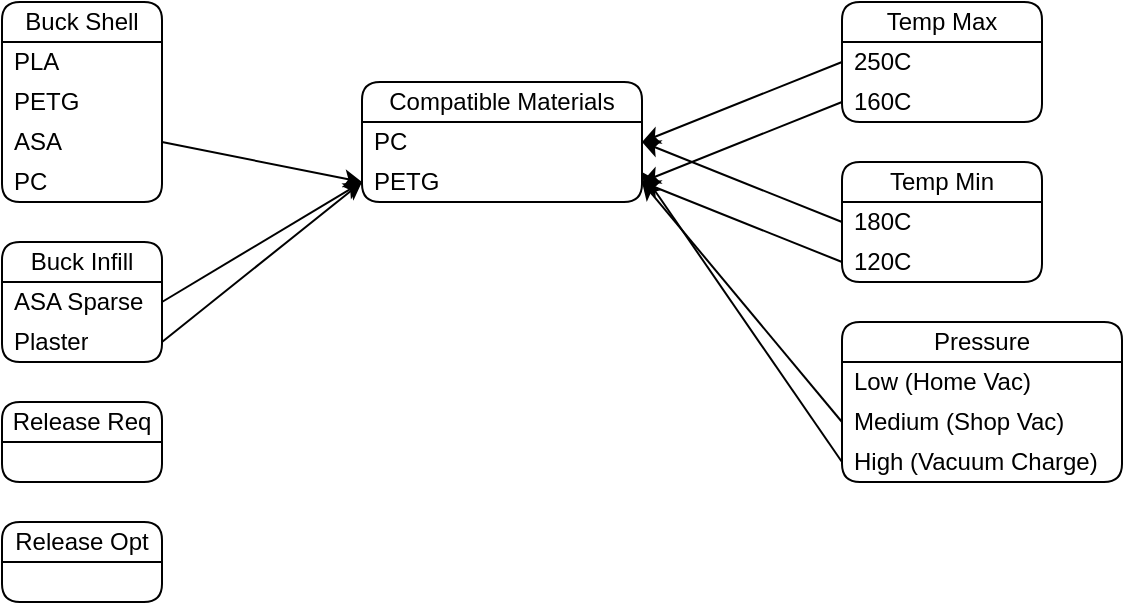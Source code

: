 <mxfile version="28.2.8" pages="2">
  <diagram id="kauj5W25_MrRi3jXMNsB" name="Compatibility">
    <mxGraphModel dx="1142" dy="570" grid="1" gridSize="10" guides="1" tooltips="1" connect="1" arrows="1" fold="1" page="1" pageScale="1" pageWidth="800" pageHeight="400" math="0" shadow="0">
      <root>
        <mxCell id="0" />
        <mxCell id="1" parent="0" />
        <mxCell id="bvfs3JJS9PauOAXElyB6-2" value="Buck Shell" style="swimlane;fontStyle=0;childLayout=stackLayout;horizontal=1;startSize=20;horizontalStack=0;resizeParent=1;resizeParentMax=0;resizeLast=0;collapsible=0;marginBottom=0;whiteSpace=wrap;html=1;rounded=1;container=1;" vertex="1" parent="1">
          <mxGeometry x="80" y="80" width="80" height="100" as="geometry" />
        </mxCell>
        <mxCell id="bvfs3JJS9PauOAXElyB6-27" value="PLA" style="text;strokeColor=none;fillColor=none;align=left;verticalAlign=middle;spacingLeft=4;spacingRight=4;overflow=hidden;points=[[0,0.5],[1,0.5]];portConstraint=eastwest;rotatable=0;whiteSpace=wrap;html=1;" vertex="1" parent="bvfs3JJS9PauOAXElyB6-2">
          <mxGeometry y="20" width="80" height="20" as="geometry" />
        </mxCell>
        <mxCell id="bvfs3JJS9PauOAXElyB6-28" value="PETG" style="text;strokeColor=none;fillColor=none;align=left;verticalAlign=middle;spacingLeft=4;spacingRight=4;overflow=hidden;points=[[0,0.5],[1,0.5]];portConstraint=eastwest;rotatable=0;whiteSpace=wrap;html=1;" vertex="1" parent="bvfs3JJS9PauOAXElyB6-2">
          <mxGeometry y="40" width="80" height="20" as="geometry" />
        </mxCell>
        <mxCell id="bvfs3JJS9PauOAXElyB6-3" value="ASA" style="text;strokeColor=none;fillColor=none;align=left;verticalAlign=middle;spacingLeft=4;spacingRight=4;overflow=hidden;points=[[0,0.5],[1,0.5]];portConstraint=eastwest;rotatable=0;whiteSpace=wrap;html=1;" vertex="1" parent="bvfs3JJS9PauOAXElyB6-2">
          <mxGeometry y="60" width="80" height="20" as="geometry" />
        </mxCell>
        <mxCell id="bvfs3JJS9PauOAXElyB6-29" value="PC" style="text;strokeColor=none;fillColor=none;align=left;verticalAlign=middle;spacingLeft=4;spacingRight=4;overflow=hidden;points=[[0,0.5],[1,0.5]];portConstraint=eastwest;rotatable=0;whiteSpace=wrap;html=1;" vertex="1" parent="bvfs3JJS9PauOAXElyB6-2">
          <mxGeometry y="80" width="80" height="20" as="geometry" />
        </mxCell>
        <mxCell id="bvfs3JJS9PauOAXElyB6-6" value="Buck Infill" style="swimlane;fontStyle=0;childLayout=stackLayout;horizontal=1;startSize=20;horizontalStack=0;resizeParent=1;resizeParentMax=0;resizeLast=0;collapsible=0;marginBottom=0;whiteSpace=wrap;html=1;rounded=1;container=1;" vertex="1" parent="1">
          <mxGeometry x="80" y="200" width="80" height="60" as="geometry" />
        </mxCell>
        <mxCell id="bvfs3JJS9PauOAXElyB6-7" value="ASA Sparse" style="text;strokeColor=none;fillColor=none;align=left;verticalAlign=middle;spacingLeft=4;spacingRight=4;overflow=hidden;points=[[0,0.5],[1,0.5]];portConstraint=eastwest;rotatable=0;whiteSpace=wrap;html=1;" vertex="1" parent="bvfs3JJS9PauOAXElyB6-6">
          <mxGeometry y="20" width="80" height="20" as="geometry" />
        </mxCell>
        <mxCell id="bvfs3JJS9PauOAXElyB6-8" value="Plaster" style="text;strokeColor=none;fillColor=none;align=left;verticalAlign=middle;spacingLeft=4;spacingRight=4;overflow=hidden;points=[[0,0.5],[1,0.5]];portConstraint=eastwest;rotatable=0;whiteSpace=wrap;html=1;" vertex="1" parent="bvfs3JJS9PauOAXElyB6-6">
          <mxGeometry y="40" width="80" height="20" as="geometry" />
        </mxCell>
        <mxCell id="bvfs3JJS9PauOAXElyB6-10" value="Compatible Materials" style="swimlane;fontStyle=0;childLayout=stackLayout;horizontal=1;startSize=20;horizontalStack=0;resizeParent=1;resizeParentMax=0;resizeLast=0;collapsible=0;marginBottom=0;whiteSpace=wrap;html=1;rounded=1;container=1;" vertex="1" parent="1">
          <mxGeometry x="260" y="120" width="140" height="60" as="geometry" />
        </mxCell>
        <mxCell id="bvfs3JJS9PauOAXElyB6-30" value="PC" style="text;strokeColor=none;fillColor=none;align=left;verticalAlign=middle;spacingLeft=4;spacingRight=4;overflow=hidden;points=[[0,0.5],[1,0.5]];portConstraint=eastwest;rotatable=0;whiteSpace=wrap;html=1;" vertex="1" parent="bvfs3JJS9PauOAXElyB6-10">
          <mxGeometry y="20" width="140" height="20" as="geometry" />
        </mxCell>
        <mxCell id="bvfs3JJS9PauOAXElyB6-11" value="PETG" style="text;strokeColor=none;fillColor=none;align=left;verticalAlign=middle;spacingLeft=4;spacingRight=4;overflow=hidden;points=[[0,0.5],[1,0.5]];portConstraint=eastwest;rotatable=0;whiteSpace=wrap;html=1;" vertex="1" parent="bvfs3JJS9PauOAXElyB6-10">
          <mxGeometry y="40" width="140" height="20" as="geometry" />
        </mxCell>
        <mxCell id="bvfs3JJS9PauOAXElyB6-14" style="rounded=0;orthogonalLoop=1;jettySize=auto;html=1;exitX=1;exitY=0.5;exitDx=0;exitDy=0;entryX=0;entryY=0.5;entryDx=0;entryDy=0;" edge="1" parent="1" source="bvfs3JJS9PauOAXElyB6-3" target="bvfs3JJS9PauOAXElyB6-11">
          <mxGeometry relative="1" as="geometry" />
        </mxCell>
        <mxCell id="bvfs3JJS9PauOAXElyB6-15" style="edgeStyle=none;shape=connector;rounded=0;orthogonalLoop=1;jettySize=auto;html=1;exitX=1;exitY=0.5;exitDx=0;exitDy=0;entryX=0;entryY=0.5;entryDx=0;entryDy=0;strokeColor=default;align=center;verticalAlign=middle;fontFamily=Helvetica;fontSize=11;fontColor=default;labelBackgroundColor=default;endArrow=classic;" edge="1" parent="1" source="bvfs3JJS9PauOAXElyB6-7" target="bvfs3JJS9PauOAXElyB6-11">
          <mxGeometry relative="1" as="geometry" />
        </mxCell>
        <mxCell id="bvfs3JJS9PauOAXElyB6-16" style="edgeStyle=none;shape=connector;rounded=0;orthogonalLoop=1;jettySize=auto;html=1;exitX=1;exitY=0.5;exitDx=0;exitDy=0;entryX=0;entryY=0.5;entryDx=0;entryDy=0;strokeColor=default;align=center;verticalAlign=middle;fontFamily=Helvetica;fontSize=11;fontColor=default;labelBackgroundColor=default;endArrow=classic;" edge="1" parent="1" source="bvfs3JJS9PauOAXElyB6-8" target="bvfs3JJS9PauOAXElyB6-11">
          <mxGeometry relative="1" as="geometry" />
        </mxCell>
        <mxCell id="bvfs3JJS9PauOAXElyB6-18" value="Temp Min" style="swimlane;fontStyle=0;childLayout=stackLayout;horizontal=1;startSize=20;horizontalStack=0;resizeParent=1;resizeParentMax=0;resizeLast=0;collapsible=0;marginBottom=0;whiteSpace=wrap;html=1;rounded=1;container=1;" vertex="1" parent="1">
          <mxGeometry x="500" y="160" width="100" height="60" as="geometry" />
        </mxCell>
        <mxCell id="bvfs3JJS9PauOAXElyB6-31" value="180C" style="text;strokeColor=none;fillColor=none;align=left;verticalAlign=middle;spacingLeft=4;spacingRight=4;overflow=hidden;points=[[0,0.5],[1,0.5]];portConstraint=eastwest;rotatable=0;whiteSpace=wrap;html=1;" vertex="1" parent="bvfs3JJS9PauOAXElyB6-18">
          <mxGeometry y="20" width="100" height="20" as="geometry" />
        </mxCell>
        <mxCell id="bvfs3JJS9PauOAXElyB6-19" value="120C" style="text;strokeColor=none;fillColor=none;align=left;verticalAlign=middle;spacingLeft=4;spacingRight=4;overflow=hidden;points=[[0,0.5],[1,0.5]];portConstraint=eastwest;rotatable=0;whiteSpace=wrap;html=1;" vertex="1" parent="bvfs3JJS9PauOAXElyB6-18">
          <mxGeometry y="40" width="100" height="20" as="geometry" />
        </mxCell>
        <mxCell id="bvfs3JJS9PauOAXElyB6-20" value="Pressure" style="swimlane;fontStyle=0;childLayout=stackLayout;horizontal=1;startSize=20;horizontalStack=0;resizeParent=1;resizeParentMax=0;resizeLast=0;collapsible=0;marginBottom=0;whiteSpace=wrap;html=1;rounded=1;container=1;" vertex="1" parent="1">
          <mxGeometry x="500" y="240" width="140" height="80" as="geometry" />
        </mxCell>
        <mxCell id="bvfs3JJS9PauOAXElyB6-26" value="Low (Home Vac)" style="text;strokeColor=none;fillColor=none;align=left;verticalAlign=middle;spacingLeft=4;spacingRight=4;overflow=hidden;points=[[0,0.5],[1,0.5]];portConstraint=eastwest;rotatable=0;whiteSpace=wrap;html=1;" vertex="1" parent="bvfs3JJS9PauOAXElyB6-20">
          <mxGeometry y="20" width="140" height="20" as="geometry" />
        </mxCell>
        <mxCell id="bvfs3JJS9PauOAXElyB6-21" value="Medium (Shop Vac)" style="text;strokeColor=none;fillColor=none;align=left;verticalAlign=middle;spacingLeft=4;spacingRight=4;overflow=hidden;points=[[0,0.5],[1,0.5]];portConstraint=eastwest;rotatable=0;whiteSpace=wrap;html=1;" vertex="1" parent="bvfs3JJS9PauOAXElyB6-20">
          <mxGeometry y="40" width="140" height="20" as="geometry" />
        </mxCell>
        <mxCell id="bvfs3JJS9PauOAXElyB6-22" value="High (Vacuum Charge)" style="text;strokeColor=none;fillColor=none;align=left;verticalAlign=middle;spacingLeft=4;spacingRight=4;overflow=hidden;points=[[0,0.5],[1,0.5]];portConstraint=eastwest;rotatable=0;whiteSpace=wrap;html=1;" vertex="1" parent="bvfs3JJS9PauOAXElyB6-20">
          <mxGeometry y="60" width="140" height="20" as="geometry" />
        </mxCell>
        <mxCell id="bvfs3JJS9PauOAXElyB6-23" style="edgeStyle=none;shape=connector;rounded=0;orthogonalLoop=1;jettySize=auto;html=1;exitX=0;exitY=0.5;exitDx=0;exitDy=0;entryX=1;entryY=0.5;entryDx=0;entryDy=0;strokeColor=default;align=center;verticalAlign=middle;fontFamily=Helvetica;fontSize=11;fontColor=default;labelBackgroundColor=default;endArrow=classic;" edge="1" parent="1" source="bvfs3JJS9PauOAXElyB6-21" target="bvfs3JJS9PauOAXElyB6-11">
          <mxGeometry relative="1" as="geometry" />
        </mxCell>
        <mxCell id="bvfs3JJS9PauOAXElyB6-24" style="edgeStyle=none;shape=connector;rounded=0;orthogonalLoop=1;jettySize=auto;html=1;exitX=0;exitY=0.5;exitDx=0;exitDy=0;entryX=1;entryY=0.75;entryDx=0;entryDy=0;strokeColor=default;align=center;verticalAlign=middle;fontFamily=Helvetica;fontSize=11;fontColor=default;labelBackgroundColor=default;endArrow=classic;" edge="1" parent="1" source="bvfs3JJS9PauOAXElyB6-22" target="bvfs3JJS9PauOAXElyB6-10">
          <mxGeometry relative="1" as="geometry" />
        </mxCell>
        <mxCell id="bvfs3JJS9PauOAXElyB6-25" style="edgeStyle=none;shape=connector;rounded=0;orthogonalLoop=1;jettySize=auto;html=1;exitX=0;exitY=0.5;exitDx=0;exitDy=0;entryX=1;entryY=0.5;entryDx=0;entryDy=0;strokeColor=default;align=center;verticalAlign=middle;fontFamily=Helvetica;fontSize=11;fontColor=default;labelBackgroundColor=default;endArrow=classic;" edge="1" parent="1" source="bvfs3JJS9PauOAXElyB6-19" target="bvfs3JJS9PauOAXElyB6-11">
          <mxGeometry relative="1" as="geometry" />
        </mxCell>
        <mxCell id="bvfs3JJS9PauOAXElyB6-32" style="edgeStyle=none;shape=connector;rounded=0;orthogonalLoop=1;jettySize=auto;html=1;exitX=0;exitY=0.5;exitDx=0;exitDy=0;entryX=1;entryY=0.5;entryDx=0;entryDy=0;strokeColor=default;align=center;verticalAlign=middle;fontFamily=Helvetica;fontSize=11;fontColor=default;labelBackgroundColor=default;endArrow=classic;" edge="1" parent="1" source="bvfs3JJS9PauOAXElyB6-31" target="bvfs3JJS9PauOAXElyB6-30">
          <mxGeometry relative="1" as="geometry" />
        </mxCell>
        <mxCell id="bvfs3JJS9PauOAXElyB6-33" value="Release Req" style="swimlane;fontStyle=0;childLayout=stackLayout;horizontal=1;startSize=20;horizontalStack=0;resizeParent=1;resizeParentMax=0;resizeLast=0;collapsible=0;marginBottom=0;whiteSpace=wrap;html=1;rounded=1;container=1;" vertex="1" parent="1">
          <mxGeometry x="80" y="280" width="80" height="40" as="geometry" />
        </mxCell>
        <mxCell id="bvfs3JJS9PauOAXElyB6-36" value="Release Opt" style="swimlane;fontStyle=0;childLayout=stackLayout;horizontal=1;startSize=20;horizontalStack=0;resizeParent=1;resizeParentMax=0;resizeLast=0;collapsible=0;marginBottom=0;whiteSpace=wrap;html=1;rounded=1;container=1;" vertex="1" parent="1">
          <mxGeometry x="80" y="340" width="80" height="40" as="geometry" />
        </mxCell>
        <mxCell id="bvfs3JJS9PauOAXElyB6-44" value="Temp Max" style="swimlane;fontStyle=0;childLayout=stackLayout;horizontal=1;startSize=20;horizontalStack=0;resizeParent=1;resizeParentMax=0;resizeLast=0;collapsible=0;marginBottom=0;whiteSpace=wrap;html=1;rounded=1;container=1;" vertex="1" parent="1">
          <mxGeometry x="500" y="80" width="100" height="60" as="geometry" />
        </mxCell>
        <mxCell id="bvfs3JJS9PauOAXElyB6-45" value="250C" style="text;strokeColor=none;fillColor=none;align=left;verticalAlign=middle;spacingLeft=4;spacingRight=4;overflow=hidden;points=[[0,0.5],[1,0.5]];portConstraint=eastwest;rotatable=0;whiteSpace=wrap;html=1;" vertex="1" parent="bvfs3JJS9PauOAXElyB6-44">
          <mxGeometry y="20" width="100" height="20" as="geometry" />
        </mxCell>
        <mxCell id="bvfs3JJS9PauOAXElyB6-46" value="160C" style="text;strokeColor=none;fillColor=none;align=left;verticalAlign=middle;spacingLeft=4;spacingRight=4;overflow=hidden;points=[[0,0.5],[1,0.5]];portConstraint=eastwest;rotatable=0;whiteSpace=wrap;html=1;" vertex="1" parent="bvfs3JJS9PauOAXElyB6-44">
          <mxGeometry y="40" width="100" height="20" as="geometry" />
        </mxCell>
        <mxCell id="bvfs3JJS9PauOAXElyB6-47" style="edgeStyle=none;shape=connector;rounded=0;orthogonalLoop=1;jettySize=auto;html=1;exitX=0;exitY=0.5;exitDx=0;exitDy=0;entryX=1;entryY=0.5;entryDx=0;entryDy=0;strokeColor=default;align=center;verticalAlign=middle;fontFamily=Helvetica;fontSize=11;fontColor=default;labelBackgroundColor=default;endArrow=classic;" edge="1" parent="1" source="bvfs3JJS9PauOAXElyB6-46" target="bvfs3JJS9PauOAXElyB6-11">
          <mxGeometry relative="1" as="geometry" />
        </mxCell>
        <mxCell id="bvfs3JJS9PauOAXElyB6-48" style="edgeStyle=none;shape=connector;rounded=0;orthogonalLoop=1;jettySize=auto;html=1;exitX=0;exitY=0.5;exitDx=0;exitDy=0;entryX=1;entryY=0.5;entryDx=0;entryDy=0;strokeColor=default;align=center;verticalAlign=middle;fontFamily=Helvetica;fontSize=11;fontColor=default;labelBackgroundColor=default;endArrow=classic;" edge="1" parent="1" source="bvfs3JJS9PauOAXElyB6-45" target="bvfs3JJS9PauOAXElyB6-30">
          <mxGeometry relative="1" as="geometry" />
        </mxCell>
      </root>
    </mxGraphModel>
  </diagram>
  <diagram name="Page-1" id="-gFz8rXc9X9m0aZYtLIu">
    <mxGraphModel dx="1177" dy="826" grid="1" gridSize="10" guides="1" tooltips="1" connect="1" arrows="1" fold="1" page="1" pageScale="1" pageWidth="600" pageHeight="600" math="0" shadow="0">
      <root>
        <mxCell id="0" />
        <mxCell id="1" parent="0" />
        <mxCell id="uYjwQPphs-keT0hxFVzZ-20" style="edgeStyle=orthogonalEdgeStyle;rounded=0;orthogonalLoop=1;jettySize=auto;html=1;exitX=1;exitY=0.5;exitDx=0;exitDy=0;entryX=0;entryY=0.5;entryDx=0;entryDy=0;" edge="1" parent="1" source="GpopK9TiqDCcpEPvR-oR-17" target="uYjwQPphs-keT0hxFVzZ-1">
          <mxGeometry relative="1" as="geometry" />
        </mxCell>
        <mxCell id="GpopK9TiqDCcpEPvR-oR-17" value="Current Process" style="rounded=1;whiteSpace=wrap;html=1;fontFamily=Helvetica;fontSize=11;fontColor=default;labelBackgroundColor=default;absoluteArcSize=1;container=1;dropTarget=1;collapsible=0;recursiveResize=0;labelPosition=center;verticalLabelPosition=top;align=center;verticalAlign=bottom;" parent="1" vertex="1">
          <mxGeometry x="40" y="40" width="560" height="160" as="geometry" />
        </mxCell>
        <mxCell id="GpopK9TiqDCcpEPvR-oR-12" style="edgeStyle=none;shape=connector;rounded=0;orthogonalLoop=1;jettySize=auto;html=1;exitX=1;exitY=0.5;exitDx=0;exitDy=0;entryX=0;entryY=0.5;entryDx=0;entryDy=0;strokeColor=default;align=center;verticalAlign=middle;fontFamily=Helvetica;fontSize=11;fontColor=default;labelBackgroundColor=default;endArrow=classic;" parent="GpopK9TiqDCcpEPvR-oR-17" source="GpopK9TiqDCcpEPvR-oR-4" target="GpopK9TiqDCcpEPvR-oR-8" edge="1">
          <mxGeometry relative="1" as="geometry" />
        </mxCell>
        <mxCell id="GpopK9TiqDCcpEPvR-oR-4" value="3D Printed Buck" style="swimlane;fontStyle=0;childLayout=stackLayout;horizontal=1;startSize=20;horizontalStack=0;resizeParent=1;resizeParentMax=0;resizeLast=0;collapsible=0;marginBottom=0;whiteSpace=wrap;html=1;rounded=1;container=1;fontFamily=Helvetica;fontSize=11;fontColor=default;labelBackgroundColor=default;" parent="GpopK9TiqDCcpEPvR-oR-17" vertex="1">
          <mxGeometry x="20" y="20" width="100" height="120" as="geometry" />
        </mxCell>
        <mxCell id="GpopK9TiqDCcpEPvR-oR-13" value="Positive Mold" style="text;strokeColor=none;fillColor=none;align=left;verticalAlign=middle;spacingLeft=4;spacingRight=4;overflow=hidden;points=[[0,0.5],[1,0.5]];portConstraint=eastwest;rotatable=0;whiteSpace=wrap;html=1;fontFamily=Helvetica;fontSize=11;fontColor=default;labelBackgroundColor=default;" parent="GpopK9TiqDCcpEPvR-oR-4" vertex="1">
          <mxGeometry y="20" width="100" height="20" as="geometry" />
        </mxCell>
        <mxCell id="GpopK9TiqDCcpEPvR-oR-16" value="Sanding required" style="text;strokeColor=none;fillColor=none;align=left;verticalAlign=middle;spacingLeft=4;spacingRight=4;overflow=hidden;points=[[0,0.5],[1,0.5]];portConstraint=eastwest;rotatable=0;whiteSpace=wrap;html=1;fontFamily=Helvetica;fontSize=11;fontColor=default;labelBackgroundColor=default;" parent="GpopK9TiqDCcpEPvR-oR-4" vertex="1">
          <mxGeometry y="40" width="100" height="20" as="geometry" />
        </mxCell>
        <mxCell id="GpopK9TiqDCcpEPvR-oR-5" value="Thin Walls" style="text;strokeColor=none;fillColor=none;align=left;verticalAlign=middle;spacingLeft=4;spacingRight=4;overflow=hidden;points=[[0,0.5],[1,0.5]];portConstraint=eastwest;rotatable=0;whiteSpace=wrap;html=1;fontFamily=Helvetica;fontSize=11;fontColor=default;labelBackgroundColor=default;" parent="GpopK9TiqDCcpEPvR-oR-4" vertex="1">
          <mxGeometry y="60" width="100" height="20" as="geometry" />
        </mxCell>
        <mxCell id="GpopK9TiqDCcpEPvR-oR-6" value="Hollow Infill" style="text;strokeColor=none;fillColor=none;align=left;verticalAlign=middle;spacingLeft=4;spacingRight=4;overflow=hidden;points=[[0,0.5],[1,0.5]];portConstraint=eastwest;rotatable=0;whiteSpace=wrap;html=1;fontFamily=Helvetica;fontSize=11;fontColor=default;labelBackgroundColor=default;" parent="GpopK9TiqDCcpEPvR-oR-4" vertex="1">
          <mxGeometry y="80" width="100" height="20" as="geometry" />
        </mxCell>
        <mxCell id="GpopK9TiqDCcpEPvR-oR-7" value="~ 12h print" style="text;strokeColor=none;fillColor=none;align=left;verticalAlign=middle;spacingLeft=4;spacingRight=4;overflow=hidden;points=[[0,0.5],[1,0.5]];portConstraint=eastwest;rotatable=0;whiteSpace=wrap;html=1;fontFamily=Helvetica;fontSize=11;fontColor=default;labelBackgroundColor=default;" parent="GpopK9TiqDCcpEPvR-oR-4" vertex="1">
          <mxGeometry y="100" width="100" height="20" as="geometry" />
        </mxCell>
        <mxCell id="GpopK9TiqDCcpEPvR-oR-37" style="edgeStyle=none;shape=connector;rounded=0;orthogonalLoop=1;jettySize=auto;html=1;exitX=1;exitY=0.5;exitDx=0;exitDy=0;entryX=0;entryY=0.5;entryDx=0;entryDy=0;strokeColor=default;align=center;verticalAlign=middle;fontFamily=Helvetica;fontSize=11;fontColor=default;labelBackgroundColor=default;endArrow=classic;" parent="GpopK9TiqDCcpEPvR-oR-17" source="GpopK9TiqDCcpEPvR-oR-8" target="GpopK9TiqDCcpEPvR-oR-33" edge="1">
          <mxGeometry relative="1" as="geometry" />
        </mxCell>
        <mxCell id="GpopK9TiqDCcpEPvR-oR-8" value="Plaster Fill" style="swimlane;fontStyle=0;childLayout=stackLayout;horizontal=1;startSize=20;horizontalStack=0;resizeParent=1;resizeParentMax=0;resizeLast=0;collapsible=0;marginBottom=0;whiteSpace=wrap;html=1;rounded=1;container=1;fontFamily=Helvetica;fontSize=11;fontColor=default;labelBackgroundColor=default;" parent="GpopK9TiqDCcpEPvR-oR-17" vertex="1">
          <mxGeometry x="140" y="50" width="100" height="60" as="geometry" />
        </mxCell>
        <mxCell id="GpopK9TiqDCcpEPvR-oR-9" value="~ 3.5-4kg required" style="text;strokeColor=none;fillColor=none;align=left;verticalAlign=middle;spacingLeft=4;spacingRight=4;overflow=hidden;points=[[0,0.5],[1,0.5]];portConstraint=eastwest;rotatable=0;whiteSpace=wrap;html=1;fontFamily=Helvetica;fontSize=11;fontColor=default;labelBackgroundColor=default;" parent="GpopK9TiqDCcpEPvR-oR-8" vertex="1">
          <mxGeometry y="20" width="100" height="20" as="geometry" />
        </mxCell>
        <mxCell id="GpopK9TiqDCcpEPvR-oR-14" value="24h curing time" style="text;strokeColor=none;fillColor=none;align=left;verticalAlign=middle;spacingLeft=4;spacingRight=4;overflow=hidden;points=[[0,0.5],[1,0.5]];portConstraint=eastwest;rotatable=0;whiteSpace=wrap;html=1;fontFamily=Helvetica;fontSize=11;fontColor=default;labelBackgroundColor=default;" parent="GpopK9TiqDCcpEPvR-oR-8" vertex="1">
          <mxGeometry y="40" width="100" height="20" as="geometry" />
        </mxCell>
        <mxCell id="GpopK9TiqDCcpEPvR-oR-18" value="Limitations" style="swimlane;fontStyle=0;childLayout=stackLayout;horizontal=1;startSize=20;horizontalStack=0;resizeParent=1;resizeParentMax=0;resizeLast=0;collapsible=0;marginBottom=0;whiteSpace=wrap;html=1;rounded=1;container=1;fontFamily=Helvetica;fontSize=11;fontColor=default;labelBackgroundColor=default;" parent="GpopK9TiqDCcpEPvR-oR-17" vertex="1">
          <mxGeometry x="380" y="40" width="160" height="80" as="geometry" />
        </mxCell>
        <mxCell id="GpopK9TiqDCcpEPvR-oR-19" value="Limited to the 3d print material" style="text;strokeColor=none;fillColor=none;align=left;verticalAlign=middle;spacingLeft=4;spacingRight=4;overflow=hidden;points=[[0,0.5],[1,0.5]];portConstraint=eastwest;rotatable=0;whiteSpace=wrap;html=1;fontFamily=Helvetica;fontSize=11;fontColor=default;labelBackgroundColor=default;" parent="GpopK9TiqDCcpEPvR-oR-18" vertex="1">
          <mxGeometry y="20" width="160" height="20" as="geometry" />
        </mxCell>
        <mxCell id="GpopK9TiqDCcpEPvR-oR-20" value="Very heavy due to the plaster" style="text;strokeColor=none;fillColor=none;align=left;verticalAlign=middle;spacingLeft=4;spacingRight=4;overflow=hidden;points=[[0,0.5],[1,0.5]];portConstraint=eastwest;rotatable=0;whiteSpace=wrap;html=1;fontFamily=Helvetica;fontSize=11;fontColor=default;labelBackgroundColor=default;" parent="GpopK9TiqDCcpEPvR-oR-18" vertex="1">
          <mxGeometry y="40" width="160" height="20" as="geometry" />
        </mxCell>
        <mxCell id="GpopK9TiqDCcpEPvR-oR-56" value="Buck delamination" style="text;strokeColor=none;fillColor=none;align=left;verticalAlign=middle;spacingLeft=4;spacingRight=4;overflow=hidden;points=[[0,0.5],[1,0.5]];portConstraint=eastwest;rotatable=0;whiteSpace=wrap;html=1;fontFamily=Helvetica;fontSize=11;fontColor=default;labelBackgroundColor=default;" parent="GpopK9TiqDCcpEPvR-oR-18" vertex="1">
          <mxGeometry y="60" width="160" height="20" as="geometry" />
        </mxCell>
        <mxCell id="GpopK9TiqDCcpEPvR-oR-33" value="Vacuum Form" style="swimlane;fontStyle=0;childLayout=stackLayout;horizontal=1;startSize=20;horizontalStack=0;resizeParent=1;resizeParentMax=0;resizeLast=0;collapsible=0;marginBottom=0;whiteSpace=wrap;html=1;rounded=1;container=1;fontFamily=Helvetica;fontSize=11;fontColor=default;labelBackgroundColor=default;" parent="GpopK9TiqDCcpEPvR-oR-17" vertex="1">
          <mxGeometry x="260" y="50" width="100" height="60" as="geometry" />
        </mxCell>
        <mxCell id="GpopK9TiqDCcpEPvR-oR-34" value="Polycarbonate" style="text;strokeColor=none;fillColor=none;align=left;verticalAlign=middle;spacingLeft=4;spacingRight=4;overflow=hidden;points=[[0,0.5],[1,0.5]];portConstraint=eastwest;rotatable=0;whiteSpace=wrap;html=1;fontFamily=Helvetica;fontSize=11;fontColor=default;labelBackgroundColor=default;" parent="GpopK9TiqDCcpEPvR-oR-33" vertex="1">
          <mxGeometry y="20" width="100" height="20" as="geometry" />
        </mxCell>
        <mxCell id="GpopK9TiqDCcpEPvR-oR-35" value="250C - 300C" style="text;strokeColor=none;fillColor=none;align=left;verticalAlign=middle;spacingLeft=4;spacingRight=4;overflow=hidden;points=[[0,0.5],[1,0.5]];portConstraint=eastwest;rotatable=0;whiteSpace=wrap;html=1;fontFamily=Helvetica;fontSize=11;fontColor=default;labelBackgroundColor=default;" parent="GpopK9TiqDCcpEPvR-oR-33" vertex="1">
          <mxGeometry y="40" width="100" height="20" as="geometry" />
        </mxCell>
        <mxCell id="GpopK9TiqDCcpEPvR-oR-38" value="Tested Process: Made no difference" style="rounded=1;whiteSpace=wrap;html=1;fontFamily=Helvetica;fontSize=11;fontColor=default;labelBackgroundColor=default;absoluteArcSize=1;container=1;dropTarget=1;collapsible=0;recursiveResize=0;labelPosition=center;verticalLabelPosition=top;align=center;verticalAlign=bottom;" parent="1" vertex="1">
          <mxGeometry x="40" y="240" width="680" height="160" as="geometry" />
        </mxCell>
        <mxCell id="GpopK9TiqDCcpEPvR-oR-39" style="edgeStyle=none;shape=connector;rounded=0;orthogonalLoop=1;jettySize=auto;html=1;exitX=1;exitY=0.5;exitDx=0;exitDy=0;entryX=0;entryY=0.5;entryDx=0;entryDy=0;strokeColor=default;align=center;verticalAlign=middle;fontFamily=Helvetica;fontSize=11;fontColor=default;labelBackgroundColor=default;endArrow=classic;" parent="GpopK9TiqDCcpEPvR-oR-38" source="GpopK9TiqDCcpEPvR-oR-40" target="GpopK9TiqDCcpEPvR-oR-47" edge="1">
          <mxGeometry relative="1" as="geometry" />
        </mxCell>
        <mxCell id="GpopK9TiqDCcpEPvR-oR-40" value="3D Printed Buck" style="swimlane;fontStyle=0;childLayout=stackLayout;horizontal=1;startSize=20;horizontalStack=0;resizeParent=1;resizeParentMax=0;resizeLast=0;collapsible=0;marginBottom=0;whiteSpace=wrap;html=1;rounded=1;container=1;fontFamily=Helvetica;fontSize=11;fontColor=default;labelBackgroundColor=default;" parent="GpopK9TiqDCcpEPvR-oR-38" vertex="1">
          <mxGeometry x="20" y="20" width="100" height="120" as="geometry" />
        </mxCell>
        <mxCell id="GpopK9TiqDCcpEPvR-oR-41" value="Positive Mold" style="text;strokeColor=none;fillColor=none;align=left;verticalAlign=middle;spacingLeft=4;spacingRight=4;overflow=hidden;points=[[0,0.5],[1,0.5]];portConstraint=eastwest;rotatable=0;whiteSpace=wrap;html=1;fontFamily=Helvetica;fontSize=11;fontColor=default;labelBackgroundColor=default;" parent="GpopK9TiqDCcpEPvR-oR-40" vertex="1">
          <mxGeometry y="20" width="100" height="20" as="geometry" />
        </mxCell>
        <mxCell id="GpopK9TiqDCcpEPvR-oR-42" value="Sanding required" style="text;strokeColor=none;fillColor=none;align=left;verticalAlign=middle;spacingLeft=4;spacingRight=4;overflow=hidden;points=[[0,0.5],[1,0.5]];portConstraint=eastwest;rotatable=0;whiteSpace=wrap;html=1;fontFamily=Helvetica;fontSize=11;fontColor=default;labelBackgroundColor=default;" parent="GpopK9TiqDCcpEPvR-oR-40" vertex="1">
          <mxGeometry y="40" width="100" height="20" as="geometry" />
        </mxCell>
        <mxCell id="GpopK9TiqDCcpEPvR-oR-43" value="Thin Walls" style="text;strokeColor=none;fillColor=none;align=left;verticalAlign=middle;spacingLeft=4;spacingRight=4;overflow=hidden;points=[[0,0.5],[1,0.5]];portConstraint=eastwest;rotatable=0;whiteSpace=wrap;html=1;fontFamily=Helvetica;fontSize=11;fontColor=default;labelBackgroundColor=default;" parent="GpopK9TiqDCcpEPvR-oR-40" vertex="1">
          <mxGeometry y="60" width="100" height="20" as="geometry" />
        </mxCell>
        <mxCell id="GpopK9TiqDCcpEPvR-oR-44" value="Hollow Infill" style="text;strokeColor=none;fillColor=none;align=left;verticalAlign=middle;spacingLeft=4;spacingRight=4;overflow=hidden;points=[[0,0.5],[1,0.5]];portConstraint=eastwest;rotatable=0;whiteSpace=wrap;html=1;fontFamily=Helvetica;fontSize=11;fontColor=default;labelBackgroundColor=default;" parent="GpopK9TiqDCcpEPvR-oR-40" vertex="1">
          <mxGeometry y="80" width="100" height="20" as="geometry" />
        </mxCell>
        <mxCell id="GpopK9TiqDCcpEPvR-oR-45" value="~ 12h print" style="text;strokeColor=none;fillColor=none;align=left;verticalAlign=middle;spacingLeft=4;spacingRight=4;overflow=hidden;points=[[0,0.5],[1,0.5]];portConstraint=eastwest;rotatable=0;whiteSpace=wrap;html=1;fontFamily=Helvetica;fontSize=11;fontColor=default;labelBackgroundColor=default;" parent="GpopK9TiqDCcpEPvR-oR-40" vertex="1">
          <mxGeometry y="100" width="100" height="20" as="geometry" />
        </mxCell>
        <mxCell id="GpopK9TiqDCcpEPvR-oR-60" style="edgeStyle=none;shape=connector;rounded=0;orthogonalLoop=1;jettySize=auto;html=1;exitX=1;exitY=0.5;exitDx=0;exitDy=0;entryX=0;entryY=0.5;entryDx=0;entryDy=0;strokeColor=default;align=center;verticalAlign=middle;fontFamily=Helvetica;fontSize=11;fontColor=default;labelBackgroundColor=default;endArrow=classic;" parent="GpopK9TiqDCcpEPvR-oR-38" source="GpopK9TiqDCcpEPvR-oR-47" target="GpopK9TiqDCcpEPvR-oR-57" edge="1">
          <mxGeometry relative="1" as="geometry" />
        </mxCell>
        <mxCell id="GpopK9TiqDCcpEPvR-oR-47" value="Plaster Fill" style="swimlane;fontStyle=0;childLayout=stackLayout;horizontal=1;startSize=20;horizontalStack=0;resizeParent=1;resizeParentMax=0;resizeLast=0;collapsible=0;marginBottom=0;whiteSpace=wrap;html=1;rounded=1;container=1;fontFamily=Helvetica;fontSize=11;fontColor=default;labelBackgroundColor=default;" parent="GpopK9TiqDCcpEPvR-oR-38" vertex="1">
          <mxGeometry x="140" y="50" width="100" height="60" as="geometry" />
        </mxCell>
        <mxCell id="GpopK9TiqDCcpEPvR-oR-48" value="~ 3.5-4kg required" style="text;strokeColor=none;fillColor=none;align=left;verticalAlign=middle;spacingLeft=4;spacingRight=4;overflow=hidden;points=[[0,0.5],[1,0.5]];portConstraint=eastwest;rotatable=0;whiteSpace=wrap;html=1;fontFamily=Helvetica;fontSize=11;fontColor=default;labelBackgroundColor=default;" parent="GpopK9TiqDCcpEPvR-oR-47" vertex="1">
          <mxGeometry y="20" width="100" height="20" as="geometry" />
        </mxCell>
        <mxCell id="GpopK9TiqDCcpEPvR-oR-49" value="24h curing time" style="text;strokeColor=none;fillColor=none;align=left;verticalAlign=middle;spacingLeft=4;spacingRight=4;overflow=hidden;points=[[0,0.5],[1,0.5]];portConstraint=eastwest;rotatable=0;whiteSpace=wrap;html=1;fontFamily=Helvetica;fontSize=11;fontColor=default;labelBackgroundColor=default;" parent="GpopK9TiqDCcpEPvR-oR-47" vertex="1">
          <mxGeometry y="40" width="100" height="20" as="geometry" />
        </mxCell>
        <mxCell id="GpopK9TiqDCcpEPvR-oR-50" value="Limitations" style="swimlane;fontStyle=0;childLayout=stackLayout;horizontal=1;startSize=20;horizontalStack=0;resizeParent=1;resizeParentMax=0;resizeLast=0;collapsible=0;marginBottom=0;whiteSpace=wrap;html=1;rounded=1;container=1;fontFamily=Helvetica;fontSize=11;fontColor=default;labelBackgroundColor=default;" parent="GpopK9TiqDCcpEPvR-oR-38" vertex="1">
          <mxGeometry x="500" y="50" width="160" height="60" as="geometry" />
        </mxCell>
        <mxCell id="GpopK9TiqDCcpEPvR-oR-51" value="Limited to the 3d print material" style="text;strokeColor=none;fillColor=none;align=left;verticalAlign=middle;spacingLeft=4;spacingRight=4;overflow=hidden;points=[[0,0.5],[1,0.5]];portConstraint=eastwest;rotatable=0;whiteSpace=wrap;html=1;fontFamily=Helvetica;fontSize=11;fontColor=default;labelBackgroundColor=default;" parent="GpopK9TiqDCcpEPvR-oR-50" vertex="1">
          <mxGeometry y="20" width="160" height="20" as="geometry" />
        </mxCell>
        <mxCell id="GpopK9TiqDCcpEPvR-oR-52" value="Very heavy due to the plaster" style="text;strokeColor=none;fillColor=none;align=left;verticalAlign=middle;spacingLeft=4;spacingRight=4;overflow=hidden;points=[[0,0.5],[1,0.5]];portConstraint=eastwest;rotatable=0;whiteSpace=wrap;html=1;fontFamily=Helvetica;fontSize=11;fontColor=default;labelBackgroundColor=default;" parent="GpopK9TiqDCcpEPvR-oR-50" vertex="1">
          <mxGeometry y="40" width="160" height="20" as="geometry" />
        </mxCell>
        <mxCell id="GpopK9TiqDCcpEPvR-oR-53" value="Vacuum Form" style="swimlane;fontStyle=0;childLayout=stackLayout;horizontal=1;startSize=20;horizontalStack=0;resizeParent=1;resizeParentMax=0;resizeLast=0;collapsible=0;marginBottom=0;whiteSpace=wrap;html=1;rounded=1;container=1;fontFamily=Helvetica;fontSize=11;fontColor=default;labelBackgroundColor=default;" parent="GpopK9TiqDCcpEPvR-oR-38" vertex="1">
          <mxGeometry x="380" y="50" width="100" height="60" as="geometry" />
        </mxCell>
        <mxCell id="GpopK9TiqDCcpEPvR-oR-54" value="Polycarbonate" style="text;strokeColor=none;fillColor=none;align=left;verticalAlign=middle;spacingLeft=4;spacingRight=4;overflow=hidden;points=[[0,0.5],[1,0.5]];portConstraint=eastwest;rotatable=0;whiteSpace=wrap;html=1;fontFamily=Helvetica;fontSize=11;fontColor=default;labelBackgroundColor=default;" parent="GpopK9TiqDCcpEPvR-oR-53" vertex="1">
          <mxGeometry y="20" width="100" height="20" as="geometry" />
        </mxCell>
        <mxCell id="GpopK9TiqDCcpEPvR-oR-55" value="250C - 300C" style="text;strokeColor=none;fillColor=none;align=left;verticalAlign=middle;spacingLeft=4;spacingRight=4;overflow=hidden;points=[[0,0.5],[1,0.5]];portConstraint=eastwest;rotatable=0;whiteSpace=wrap;html=1;fontFamily=Helvetica;fontSize=11;fontColor=default;labelBackgroundColor=default;" parent="GpopK9TiqDCcpEPvR-oR-53" vertex="1">
          <mxGeometry y="40" width="100" height="20" as="geometry" />
        </mxCell>
        <mxCell id="GpopK9TiqDCcpEPvR-oR-61" style="edgeStyle=none;shape=connector;rounded=0;orthogonalLoop=1;jettySize=auto;html=1;exitX=1;exitY=0.5;exitDx=0;exitDy=0;entryX=0;entryY=0.5;entryDx=0;entryDy=0;strokeColor=default;align=center;verticalAlign=middle;fontFamily=Helvetica;fontSize=11;fontColor=default;labelBackgroundColor=default;endArrow=classic;" parent="GpopK9TiqDCcpEPvR-oR-38" source="GpopK9TiqDCcpEPvR-oR-57" target="GpopK9TiqDCcpEPvR-oR-53" edge="1">
          <mxGeometry relative="1" as="geometry" />
        </mxCell>
        <mxCell id="GpopK9TiqDCcpEPvR-oR-57" value="Lubrication" style="swimlane;fontStyle=0;childLayout=stackLayout;horizontal=1;startSize=20;horizontalStack=0;resizeParent=1;resizeParentMax=0;resizeLast=0;collapsible=0;marginBottom=0;whiteSpace=wrap;html=1;rounded=1;container=1;fontFamily=Helvetica;fontSize=11;fontColor=default;labelBackgroundColor=default;" parent="GpopK9TiqDCcpEPvR-oR-38" vertex="1">
          <mxGeometry x="260" y="50" width="100" height="60" as="geometry" />
        </mxCell>
        <mxCell id="GpopK9TiqDCcpEPvR-oR-58" value="High temp oil" style="text;strokeColor=none;fillColor=none;align=left;verticalAlign=middle;spacingLeft=4;spacingRight=4;overflow=hidden;points=[[0,0.5],[1,0.5]];portConstraint=eastwest;rotatable=0;whiteSpace=wrap;html=1;fontFamily=Helvetica;fontSize=11;fontColor=default;labelBackgroundColor=default;" parent="GpopK9TiqDCcpEPvR-oR-57" vertex="1">
          <mxGeometry y="20" width="100" height="20" as="geometry" />
        </mxCell>
        <mxCell id="GpopK9TiqDCcpEPvR-oR-59" value="Light coating buck" style="text;strokeColor=none;fillColor=none;align=left;verticalAlign=middle;spacingLeft=4;spacingRight=4;overflow=hidden;points=[[0,0.5],[1,0.5]];portConstraint=eastwest;rotatable=0;whiteSpace=wrap;html=1;fontFamily=Helvetica;fontSize=11;fontColor=default;labelBackgroundColor=default;" parent="GpopK9TiqDCcpEPvR-oR-57" vertex="1">
          <mxGeometry y="40" width="100" height="20" as="geometry" />
        </mxCell>
        <mxCell id="uYjwQPphs-keT0hxFVzZ-1" value="New Test Process" style="rounded=1;whiteSpace=wrap;html=1;fontFamily=Helvetica;fontSize=11;fontColor=default;labelBackgroundColor=default;absoluteArcSize=1;container=1;dropTarget=1;collapsible=0;recursiveResize=0;labelPosition=center;verticalLabelPosition=top;align=center;verticalAlign=bottom;" vertex="1" parent="1">
          <mxGeometry x="640" y="40" width="380" height="160" as="geometry" />
        </mxCell>
        <mxCell id="uYjwQPphs-keT0hxFVzZ-2" style="edgeStyle=none;shape=connector;rounded=0;orthogonalLoop=1;jettySize=auto;html=1;exitX=1;exitY=0.5;exitDx=0;exitDy=0;entryX=0;entryY=0.5;entryDx=0;entryDy=0;strokeColor=default;align=center;verticalAlign=middle;fontFamily=Helvetica;fontSize=11;fontColor=default;labelBackgroundColor=default;endArrow=classic;" edge="1" parent="uYjwQPphs-keT0hxFVzZ-1" source="uYjwQPphs-keT0hxFVzZ-3" target="uYjwQPphs-keT0hxFVzZ-10">
          <mxGeometry relative="1" as="geometry" />
        </mxCell>
        <mxCell id="uYjwQPphs-keT0hxFVzZ-3" value="3D Printed Buck" style="swimlane;fontStyle=0;childLayout=stackLayout;horizontal=1;startSize=20;horizontalStack=0;resizeParent=1;resizeParentMax=0;resizeLast=0;collapsible=0;marginBottom=0;whiteSpace=wrap;html=1;rounded=1;container=1;fontFamily=Helvetica;fontSize=11;fontColor=default;labelBackgroundColor=default;" vertex="1" parent="uYjwQPphs-keT0hxFVzZ-1">
          <mxGeometry x="20" y="20" width="100" height="120" as="geometry" />
        </mxCell>
        <mxCell id="uYjwQPphs-keT0hxFVzZ-4" value="Positive Mold" style="text;strokeColor=none;fillColor=none;align=left;verticalAlign=middle;spacingLeft=4;spacingRight=4;overflow=hidden;points=[[0,0.5],[1,0.5]];portConstraint=eastwest;rotatable=0;whiteSpace=wrap;html=1;fontFamily=Helvetica;fontSize=11;fontColor=default;labelBackgroundColor=default;" vertex="1" parent="uYjwQPphs-keT0hxFVzZ-3">
          <mxGeometry y="20" width="100" height="20" as="geometry" />
        </mxCell>
        <mxCell id="uYjwQPphs-keT0hxFVzZ-5" value="Sanding required" style="text;strokeColor=none;fillColor=none;align=left;verticalAlign=middle;spacingLeft=4;spacingRight=4;overflow=hidden;points=[[0,0.5],[1,0.5]];portConstraint=eastwest;rotatable=0;whiteSpace=wrap;html=1;fontFamily=Helvetica;fontSize=11;fontColor=default;labelBackgroundColor=default;" vertex="1" parent="uYjwQPphs-keT0hxFVzZ-3">
          <mxGeometry y="40" width="100" height="20" as="geometry" />
        </mxCell>
        <mxCell id="uYjwQPphs-keT0hxFVzZ-6" value="Thin Walls" style="text;strokeColor=none;fillColor=none;align=left;verticalAlign=middle;spacingLeft=4;spacingRight=4;overflow=hidden;points=[[0,0.5],[1,0.5]];portConstraint=eastwest;rotatable=0;whiteSpace=wrap;html=1;fontFamily=Helvetica;fontSize=11;fontColor=default;labelBackgroundColor=default;" vertex="1" parent="uYjwQPphs-keT0hxFVzZ-3">
          <mxGeometry y="60" width="100" height="20" as="geometry" />
        </mxCell>
        <mxCell id="uYjwQPphs-keT0hxFVzZ-7" value="Hollow Infill" style="text;strokeColor=none;fillColor=none;align=left;verticalAlign=middle;spacingLeft=4;spacingRight=4;overflow=hidden;points=[[0,0.5],[1,0.5]];portConstraint=eastwest;rotatable=0;whiteSpace=wrap;html=1;fontFamily=Helvetica;fontSize=11;fontColor=default;labelBackgroundColor=default;" vertex="1" parent="uYjwQPphs-keT0hxFVzZ-3">
          <mxGeometry y="80" width="100" height="20" as="geometry" />
        </mxCell>
        <mxCell id="uYjwQPphs-keT0hxFVzZ-8" value="~ 12h print" style="text;strokeColor=none;fillColor=none;align=left;verticalAlign=middle;spacingLeft=4;spacingRight=4;overflow=hidden;points=[[0,0.5],[1,0.5]];portConstraint=eastwest;rotatable=0;whiteSpace=wrap;html=1;fontFamily=Helvetica;fontSize=11;fontColor=default;labelBackgroundColor=default;" vertex="1" parent="uYjwQPphs-keT0hxFVzZ-3">
          <mxGeometry y="100" width="100" height="20" as="geometry" />
        </mxCell>
        <mxCell id="uYjwQPphs-keT0hxFVzZ-9" style="edgeStyle=none;shape=connector;rounded=0;orthogonalLoop=1;jettySize=auto;html=1;exitX=1;exitY=0.5;exitDx=0;exitDy=0;entryX=0;entryY=0.5;entryDx=0;entryDy=0;strokeColor=default;align=center;verticalAlign=middle;fontFamily=Helvetica;fontSize=11;fontColor=default;labelBackgroundColor=default;endArrow=classic;" edge="1" parent="uYjwQPphs-keT0hxFVzZ-1" source="uYjwQPphs-keT0hxFVzZ-10" target="uYjwQPphs-keT0hxFVzZ-17">
          <mxGeometry relative="1" as="geometry" />
        </mxCell>
        <mxCell id="uYjwQPphs-keT0hxFVzZ-10" value="Plaster Fill" style="swimlane;fontStyle=0;childLayout=stackLayout;horizontal=1;startSize=20;horizontalStack=0;resizeParent=1;resizeParentMax=0;resizeLast=0;collapsible=0;marginBottom=0;whiteSpace=wrap;html=1;rounded=1;container=1;fontFamily=Helvetica;fontSize=11;fontColor=default;labelBackgroundColor=default;" vertex="1" parent="uYjwQPphs-keT0hxFVzZ-1">
          <mxGeometry x="140" y="50" width="100" height="60" as="geometry" />
        </mxCell>
        <mxCell id="uYjwQPphs-keT0hxFVzZ-11" value="~ 3.5-4kg required" style="text;strokeColor=none;fillColor=none;align=left;verticalAlign=middle;spacingLeft=4;spacingRight=4;overflow=hidden;points=[[0,0.5],[1,0.5]];portConstraint=eastwest;rotatable=0;whiteSpace=wrap;html=1;fontFamily=Helvetica;fontSize=11;fontColor=default;labelBackgroundColor=default;" vertex="1" parent="uYjwQPphs-keT0hxFVzZ-10">
          <mxGeometry y="20" width="100" height="20" as="geometry" />
        </mxCell>
        <mxCell id="uYjwQPphs-keT0hxFVzZ-12" value="24h curing time" style="text;strokeColor=none;fillColor=none;align=left;verticalAlign=middle;spacingLeft=4;spacingRight=4;overflow=hidden;points=[[0,0.5],[1,0.5]];portConstraint=eastwest;rotatable=0;whiteSpace=wrap;html=1;fontFamily=Helvetica;fontSize=11;fontColor=default;labelBackgroundColor=default;" vertex="1" parent="uYjwQPphs-keT0hxFVzZ-10">
          <mxGeometry y="40" width="100" height="20" as="geometry" />
        </mxCell>
        <mxCell id="uYjwQPphs-keT0hxFVzZ-17" value="Vacuum Form" style="swimlane;fontStyle=0;childLayout=stackLayout;horizontal=1;startSize=20;horizontalStack=0;resizeParent=1;resizeParentMax=0;resizeLast=0;collapsible=0;marginBottom=0;whiteSpace=wrap;html=1;rounded=1;container=1;fontFamily=Helvetica;fontSize=11;fontColor=default;labelBackgroundColor=default;" vertex="1" parent="uYjwQPphs-keT0hxFVzZ-1">
          <mxGeometry x="260" y="50" width="100" height="60" as="geometry" />
        </mxCell>
        <mxCell id="uYjwQPphs-keT0hxFVzZ-18" value="PETG" style="text;strokeColor=none;fillColor=none;align=left;verticalAlign=middle;spacingLeft=4;spacingRight=4;overflow=hidden;points=[[0,0.5],[1,0.5]];portConstraint=eastwest;rotatable=0;whiteSpace=wrap;html=1;fontFamily=Helvetica;fontSize=11;fontColor=default;labelBackgroundColor=default;" vertex="1" parent="uYjwQPphs-keT0hxFVzZ-17">
          <mxGeometry y="20" width="100" height="20" as="geometry" />
        </mxCell>
        <mxCell id="uYjwQPphs-keT0hxFVzZ-19" value="250C - 300C" style="text;strokeColor=none;fillColor=none;align=left;verticalAlign=middle;spacingLeft=4;spacingRight=4;overflow=hidden;points=[[0,0.5],[1,0.5]];portConstraint=eastwest;rotatable=0;whiteSpace=wrap;html=1;fontFamily=Helvetica;fontSize=11;fontColor=default;labelBackgroundColor=default;" vertex="1" parent="uYjwQPphs-keT0hxFVzZ-17">
          <mxGeometry y="40" width="100" height="20" as="geometry" />
        </mxCell>
      </root>
    </mxGraphModel>
  </diagram>
</mxfile>
